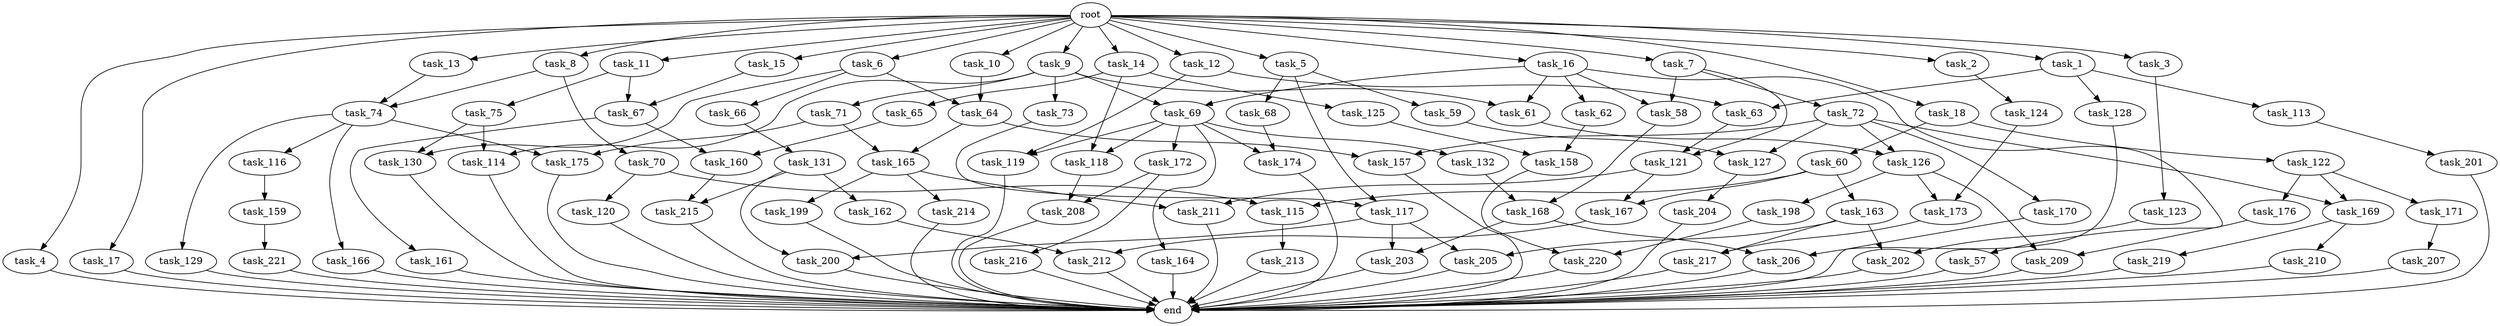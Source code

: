 digraph G {
  root [size="0.000000"];
  task_1 [size="102.400000"];
  task_2 [size="102.400000"];
  task_3 [size="102.400000"];
  task_4 [size="102.400000"];
  task_5 [size="102.400000"];
  task_6 [size="102.400000"];
  task_7 [size="102.400000"];
  task_8 [size="102.400000"];
  task_9 [size="102.400000"];
  task_10 [size="102.400000"];
  task_11 [size="102.400000"];
  task_12 [size="102.400000"];
  task_13 [size="102.400000"];
  task_14 [size="102.400000"];
  task_15 [size="102.400000"];
  task_16 [size="102.400000"];
  task_17 [size="102.400000"];
  task_18 [size="102.400000"];
  task_57 [size="21474836480.000000"];
  task_58 [size="35218731827.200005"];
  task_59 [size="7730941132.800000"];
  task_60 [size="21474836480.000000"];
  task_61 [size="76450417868.800003"];
  task_62 [size="21474836480.000000"];
  task_63 [size="44667659878.400002"];
  task_64 [size="29205777612.800003"];
  task_65 [size="85899345920.000000"];
  task_66 [size="21474836480.000000"];
  task_67 [size="85899345920.000000"];
  task_68 [size="7730941132.800000"];
  task_69 [size="76450417868.800003"];
  task_70 [size="3435973836.800000"];
  task_71 [size="54975581388.800003"];
  task_72 [size="13743895347.200001"];
  task_73 [size="54975581388.800003"];
  task_74 [size="89335319756.800003"];
  task_75 [size="54975581388.800003"];
  task_113 [size="30923764531.200001"];
  task_114 [size="109951162777.600006"];
  task_115 [size="17179869184.000000"];
  task_116 [size="42090679500.800003"];
  task_117 [size="11166914969.600000"];
  task_118 [size="116823110451.200012"];
  task_119 [size="44667659878.400002"];
  task_120 [size="3435973836.800000"];
  task_121 [size="35218731827.200005"];
  task_122 [size="21474836480.000000"];
  task_123 [size="69578470195.199997"];
  task_124 [size="13743895347.200001"];
  task_125 [size="85899345920.000000"];
  task_126 [size="6871947673.600000"];
  task_127 [size="45526653337.600006"];
  task_128 [size="30923764531.200001"];
  task_129 [size="42090679500.800003"];
  task_130 [size="76450417868.800003"];
  task_131 [size="85899345920.000000"];
  task_132 [size="30923764531.200001"];
  task_157 [size="11166914969.600000"];
  task_158 [size="73014444032.000000"];
  task_159 [size="7730941132.800000"];
  task_160 [size="127990025420.800003"];
  task_161 [size="42090679500.800003"];
  task_162 [size="30923764531.200001"];
  task_163 [size="13743895347.200001"];
  task_164 [size="30923764531.200001"];
  task_165 [size="15461882265.600000"];
  task_166 [size="42090679500.800003"];
  task_167 [size="68719476736.000000"];
  task_168 [size="76450417868.800003"];
  task_169 [size="17179869184.000000"];
  task_170 [size="3435973836.800000"];
  task_171 [size="13743895347.200001"];
  task_172 [size="30923764531.200001"];
  task_173 [size="45526653337.600006"];
  task_174 [size="73014444032.000000"];
  task_175 [size="49821620633.600006"];
  task_176 [size="13743895347.200001"];
  task_198 [size="3435973836.800000"];
  task_199 [size="69578470195.199997"];
  task_200 [size="100502234726.400009"];
  task_201 [size="42090679500.800003"];
  task_202 [size="73014444032.000000"];
  task_203 [size="83322365542.400009"];
  task_204 [size="69578470195.199997"];
  task_205 [size="100502234726.400009"];
  task_206 [size="17179869184.000000"];
  task_207 [size="85899345920.000000"];
  task_208 [size="35218731827.200005"];
  task_209 [size="11166914969.600000"];
  task_210 [size="21474836480.000000"];
  task_211 [size="124554051584.000000"];
  task_212 [size="6871947673.600000"];
  task_213 [size="7730941132.800000"];
  task_214 [size="69578470195.199997"];
  task_215 [size="44667659878.400002"];
  task_216 [size="13743895347.200001"];
  task_217 [size="44667659878.400002"];
  task_219 [size="21474836480.000000"];
  task_220 [size="124554051584.000000"];
  task_221 [size="54975581388.800003"];
  end [size="0.000000"];

  root -> task_1 [size="1.000000"];
  root -> task_2 [size="1.000000"];
  root -> task_3 [size="1.000000"];
  root -> task_4 [size="1.000000"];
  root -> task_5 [size="1.000000"];
  root -> task_6 [size="1.000000"];
  root -> task_7 [size="1.000000"];
  root -> task_8 [size="1.000000"];
  root -> task_9 [size="1.000000"];
  root -> task_10 [size="1.000000"];
  root -> task_11 [size="1.000000"];
  root -> task_12 [size="1.000000"];
  root -> task_13 [size="1.000000"];
  root -> task_14 [size="1.000000"];
  root -> task_15 [size="1.000000"];
  root -> task_16 [size="1.000000"];
  root -> task_17 [size="1.000000"];
  root -> task_18 [size="1.000000"];
  task_1 -> task_63 [size="301989888.000000"];
  task_1 -> task_113 [size="301989888.000000"];
  task_1 -> task_128 [size="301989888.000000"];
  task_2 -> task_124 [size="134217728.000000"];
  task_3 -> task_123 [size="679477248.000000"];
  task_4 -> end [size="1.000000"];
  task_5 -> task_59 [size="75497472.000000"];
  task_5 -> task_68 [size="75497472.000000"];
  task_5 -> task_117 [size="75497472.000000"];
  task_6 -> task_64 [size="209715200.000000"];
  task_6 -> task_66 [size="209715200.000000"];
  task_6 -> task_130 [size="209715200.000000"];
  task_7 -> task_58 [size="134217728.000000"];
  task_7 -> task_72 [size="134217728.000000"];
  task_7 -> task_121 [size="134217728.000000"];
  task_8 -> task_70 [size="33554432.000000"];
  task_8 -> task_74 [size="33554432.000000"];
  task_9 -> task_61 [size="536870912.000000"];
  task_9 -> task_69 [size="536870912.000000"];
  task_9 -> task_71 [size="536870912.000000"];
  task_9 -> task_73 [size="536870912.000000"];
  task_9 -> task_114 [size="536870912.000000"];
  task_10 -> task_64 [size="75497472.000000"];
  task_11 -> task_67 [size="536870912.000000"];
  task_11 -> task_75 [size="536870912.000000"];
  task_12 -> task_63 [size="134217728.000000"];
  task_12 -> task_119 [size="134217728.000000"];
  task_13 -> task_74 [size="838860800.000000"];
  task_14 -> task_65 [size="838860800.000000"];
  task_14 -> task_118 [size="838860800.000000"];
  task_14 -> task_125 [size="838860800.000000"];
  task_15 -> task_67 [size="301989888.000000"];
  task_16 -> task_57 [size="209715200.000000"];
  task_16 -> task_58 [size="209715200.000000"];
  task_16 -> task_61 [size="209715200.000000"];
  task_16 -> task_62 [size="209715200.000000"];
  task_16 -> task_69 [size="209715200.000000"];
  task_17 -> end [size="1.000000"];
  task_18 -> task_60 [size="209715200.000000"];
  task_18 -> task_122 [size="209715200.000000"];
  task_57 -> end [size="1.000000"];
  task_58 -> task_168 [size="209715200.000000"];
  task_59 -> task_127 [size="411041792.000000"];
  task_60 -> task_115 [size="134217728.000000"];
  task_60 -> task_163 [size="134217728.000000"];
  task_60 -> task_167 [size="134217728.000000"];
  task_61 -> task_126 [size="33554432.000000"];
  task_62 -> task_158 [size="33554432.000000"];
  task_63 -> task_121 [size="209715200.000000"];
  task_64 -> task_157 [size="75497472.000000"];
  task_64 -> task_165 [size="75497472.000000"];
  task_65 -> task_160 [size="838860800.000000"];
  task_66 -> task_131 [size="838860800.000000"];
  task_67 -> task_160 [size="411041792.000000"];
  task_67 -> task_161 [size="411041792.000000"];
  task_68 -> task_174 [size="411041792.000000"];
  task_69 -> task_118 [size="301989888.000000"];
  task_69 -> task_119 [size="301989888.000000"];
  task_69 -> task_132 [size="301989888.000000"];
  task_69 -> task_164 [size="301989888.000000"];
  task_69 -> task_172 [size="301989888.000000"];
  task_69 -> task_174 [size="301989888.000000"];
  task_70 -> task_115 [size="33554432.000000"];
  task_70 -> task_120 [size="33554432.000000"];
  task_71 -> task_165 [size="75497472.000000"];
  task_71 -> task_175 [size="75497472.000000"];
  task_72 -> task_126 [size="33554432.000000"];
  task_72 -> task_127 [size="33554432.000000"];
  task_72 -> task_157 [size="33554432.000000"];
  task_72 -> task_169 [size="33554432.000000"];
  task_72 -> task_170 [size="33554432.000000"];
  task_73 -> task_117 [size="33554432.000000"];
  task_74 -> task_116 [size="411041792.000000"];
  task_74 -> task_129 [size="411041792.000000"];
  task_74 -> task_166 [size="411041792.000000"];
  task_74 -> task_175 [size="411041792.000000"];
  task_75 -> task_114 [size="536870912.000000"];
  task_75 -> task_130 [size="536870912.000000"];
  task_113 -> task_201 [size="411041792.000000"];
  task_114 -> end [size="1.000000"];
  task_115 -> task_213 [size="75497472.000000"];
  task_116 -> task_159 [size="75497472.000000"];
  task_117 -> task_200 [size="679477248.000000"];
  task_117 -> task_203 [size="679477248.000000"];
  task_117 -> task_205 [size="679477248.000000"];
  task_118 -> task_208 [size="209715200.000000"];
  task_119 -> end [size="1.000000"];
  task_120 -> end [size="1.000000"];
  task_121 -> task_167 [size="536870912.000000"];
  task_121 -> task_211 [size="536870912.000000"];
  task_122 -> task_169 [size="134217728.000000"];
  task_122 -> task_171 [size="134217728.000000"];
  task_122 -> task_176 [size="134217728.000000"];
  task_123 -> task_202 [size="411041792.000000"];
  task_124 -> task_173 [size="411041792.000000"];
  task_125 -> task_158 [size="679477248.000000"];
  task_126 -> task_173 [size="33554432.000000"];
  task_126 -> task_198 [size="33554432.000000"];
  task_126 -> task_209 [size="33554432.000000"];
  task_127 -> task_204 [size="679477248.000000"];
  task_128 -> task_206 [size="33554432.000000"];
  task_129 -> end [size="1.000000"];
  task_130 -> end [size="1.000000"];
  task_131 -> task_162 [size="301989888.000000"];
  task_131 -> task_200 [size="301989888.000000"];
  task_131 -> task_215 [size="301989888.000000"];
  task_132 -> task_168 [size="536870912.000000"];
  task_157 -> end [size="1.000000"];
  task_158 -> task_220 [size="536870912.000000"];
  task_159 -> task_221 [size="536870912.000000"];
  task_160 -> task_215 [size="134217728.000000"];
  task_161 -> end [size="1.000000"];
  task_162 -> task_212 [size="33554432.000000"];
  task_163 -> task_202 [size="301989888.000000"];
  task_163 -> task_205 [size="301989888.000000"];
  task_163 -> task_217 [size="301989888.000000"];
  task_164 -> end [size="1.000000"];
  task_165 -> task_199 [size="679477248.000000"];
  task_165 -> task_211 [size="679477248.000000"];
  task_165 -> task_214 [size="679477248.000000"];
  task_166 -> end [size="1.000000"];
  task_167 -> task_212 [size="33554432.000000"];
  task_168 -> task_203 [size="134217728.000000"];
  task_168 -> task_206 [size="134217728.000000"];
  task_169 -> task_210 [size="209715200.000000"];
  task_169 -> task_219 [size="209715200.000000"];
  task_170 -> end [size="1.000000"];
  task_171 -> task_207 [size="838860800.000000"];
  task_172 -> task_208 [size="134217728.000000"];
  task_172 -> task_216 [size="134217728.000000"];
  task_173 -> task_217 [size="134217728.000000"];
  task_174 -> end [size="1.000000"];
  task_175 -> end [size="1.000000"];
  task_176 -> task_209 [size="75497472.000000"];
  task_198 -> task_220 [size="679477248.000000"];
  task_199 -> end [size="1.000000"];
  task_200 -> end [size="1.000000"];
  task_201 -> end [size="1.000000"];
  task_202 -> end [size="1.000000"];
  task_203 -> end [size="1.000000"];
  task_204 -> end [size="1.000000"];
  task_205 -> end [size="1.000000"];
  task_206 -> end [size="1.000000"];
  task_207 -> end [size="1.000000"];
  task_208 -> end [size="1.000000"];
  task_209 -> end [size="1.000000"];
  task_210 -> end [size="1.000000"];
  task_211 -> end [size="1.000000"];
  task_212 -> end [size="1.000000"];
  task_213 -> end [size="1.000000"];
  task_214 -> end [size="1.000000"];
  task_215 -> end [size="1.000000"];
  task_216 -> end [size="1.000000"];
  task_217 -> end [size="1.000000"];
  task_219 -> end [size="1.000000"];
  task_220 -> end [size="1.000000"];
  task_221 -> end [size="1.000000"];
}

